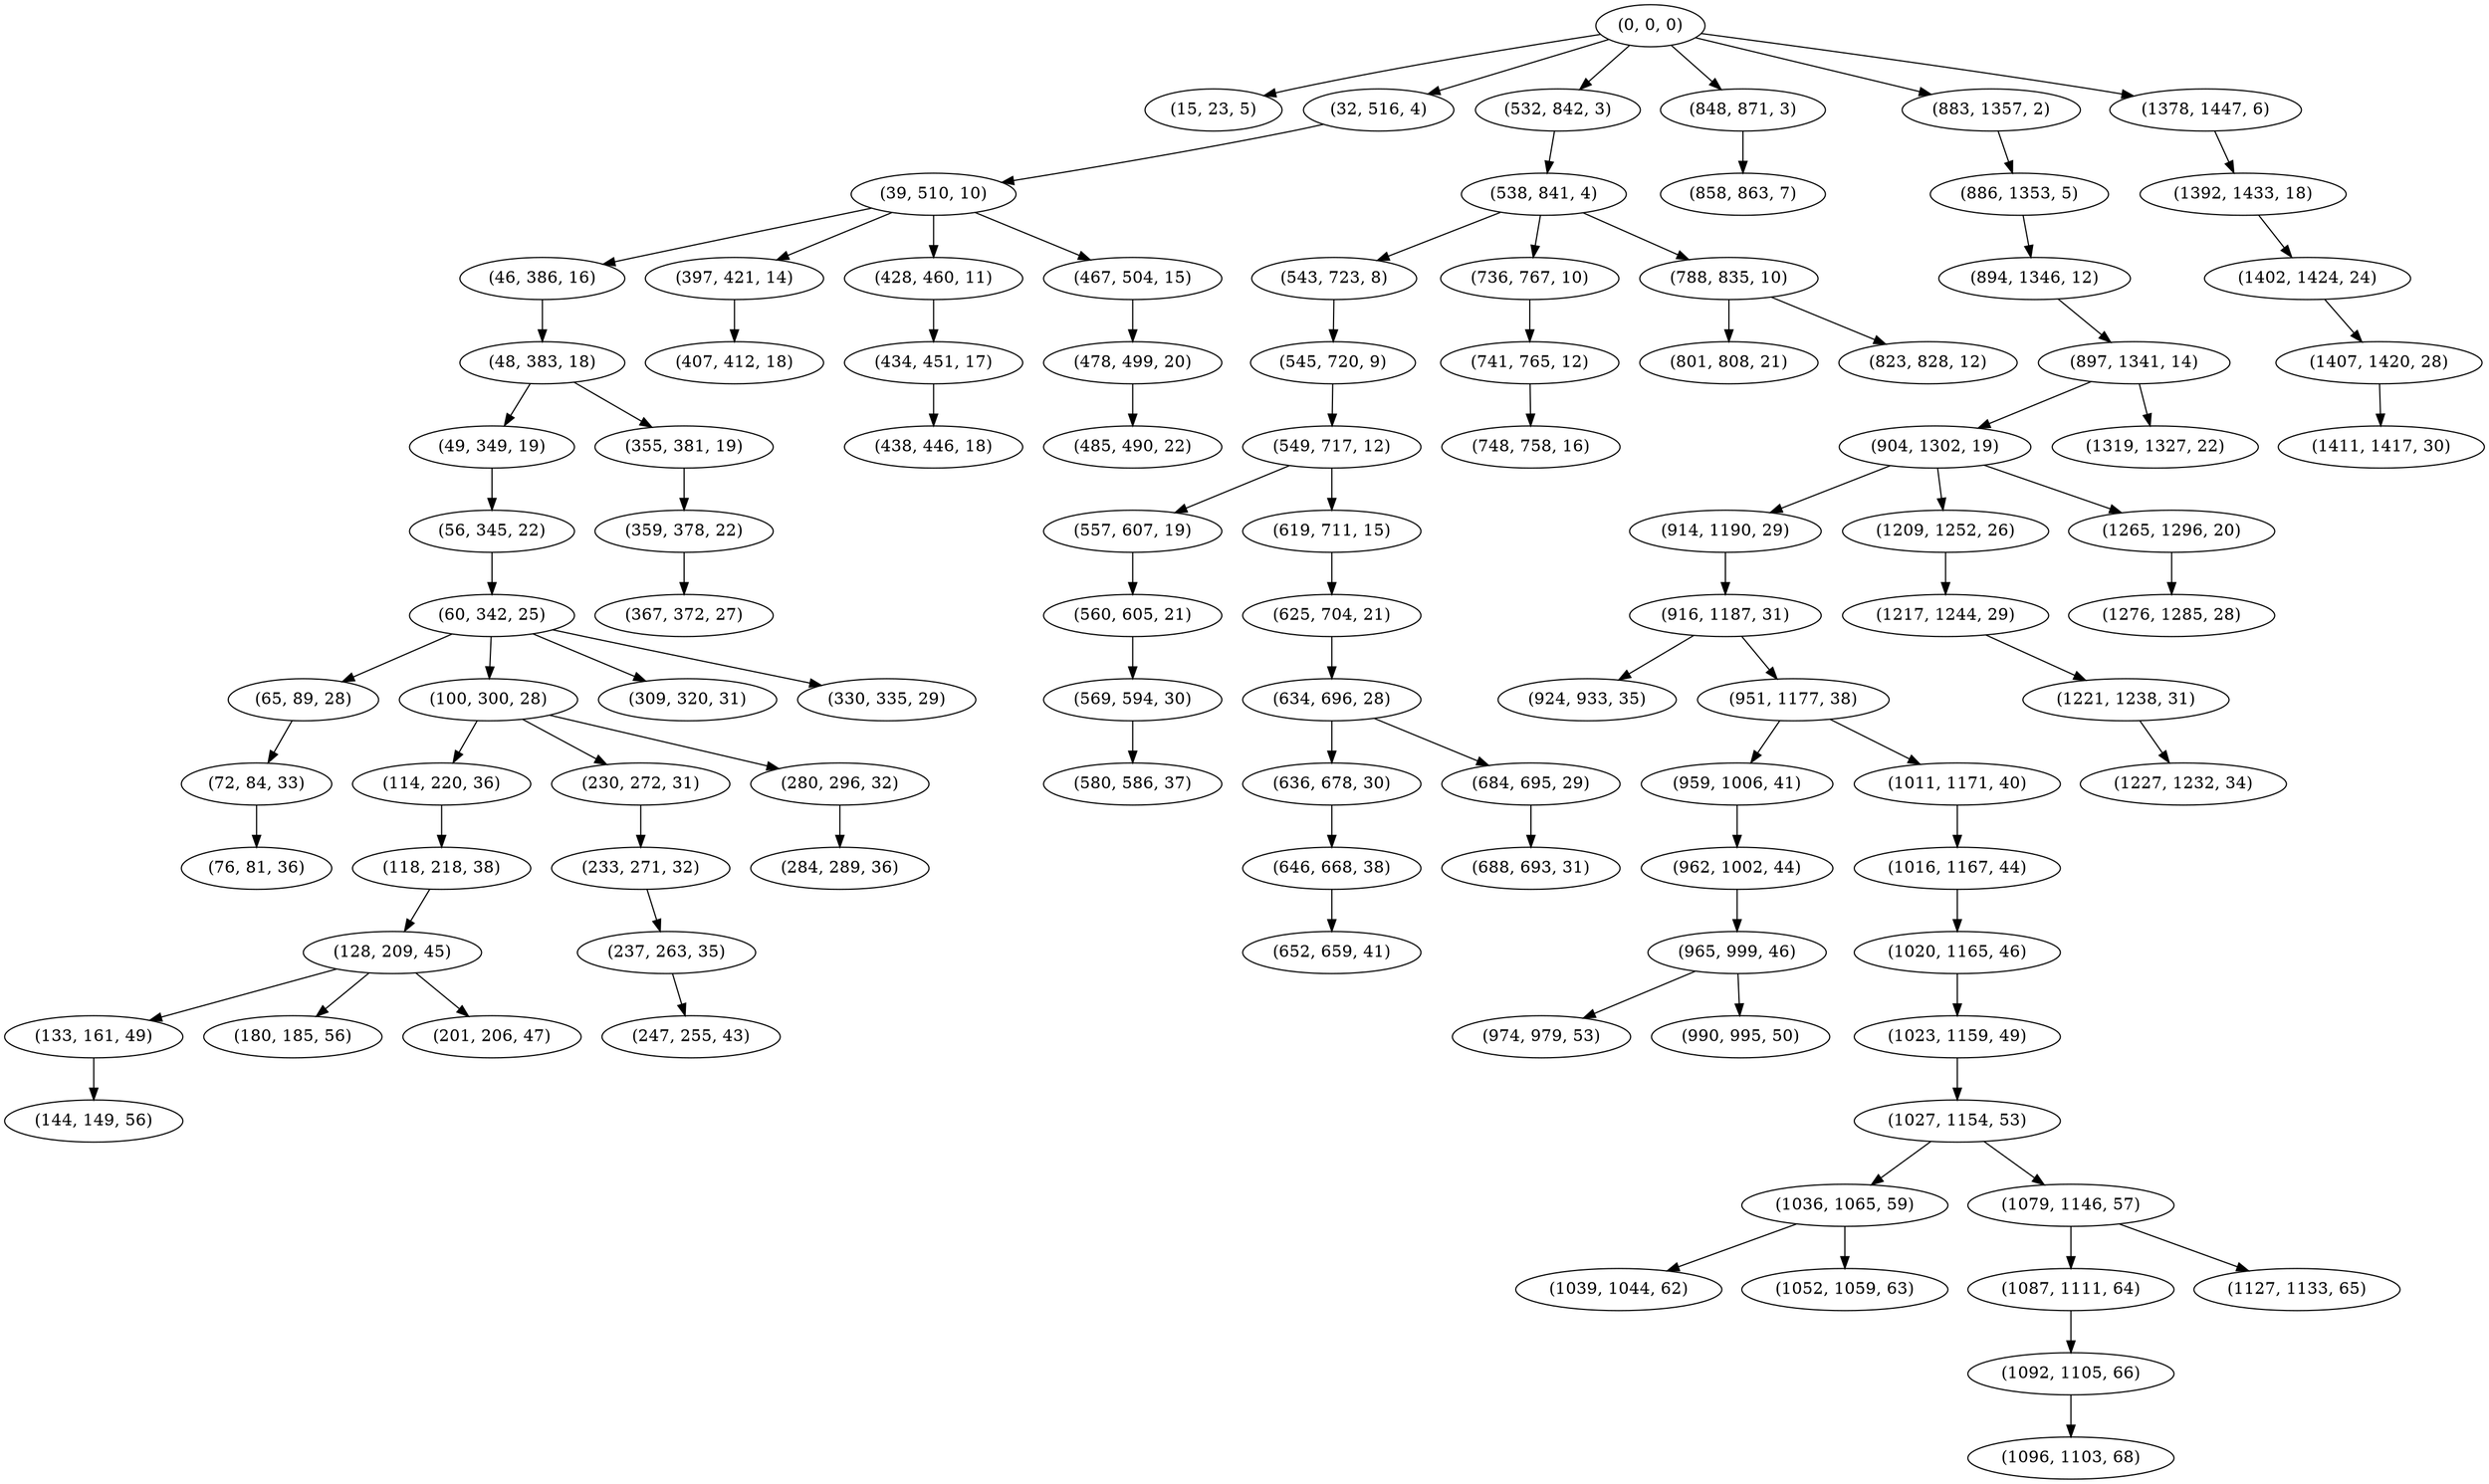 digraph tree {
    "(0, 0, 0)";
    "(15, 23, 5)";
    "(32, 516, 4)";
    "(39, 510, 10)";
    "(46, 386, 16)";
    "(48, 383, 18)";
    "(49, 349, 19)";
    "(56, 345, 22)";
    "(60, 342, 25)";
    "(65, 89, 28)";
    "(72, 84, 33)";
    "(76, 81, 36)";
    "(100, 300, 28)";
    "(114, 220, 36)";
    "(118, 218, 38)";
    "(128, 209, 45)";
    "(133, 161, 49)";
    "(144, 149, 56)";
    "(180, 185, 56)";
    "(201, 206, 47)";
    "(230, 272, 31)";
    "(233, 271, 32)";
    "(237, 263, 35)";
    "(247, 255, 43)";
    "(280, 296, 32)";
    "(284, 289, 36)";
    "(309, 320, 31)";
    "(330, 335, 29)";
    "(355, 381, 19)";
    "(359, 378, 22)";
    "(367, 372, 27)";
    "(397, 421, 14)";
    "(407, 412, 18)";
    "(428, 460, 11)";
    "(434, 451, 17)";
    "(438, 446, 18)";
    "(467, 504, 15)";
    "(478, 499, 20)";
    "(485, 490, 22)";
    "(532, 842, 3)";
    "(538, 841, 4)";
    "(543, 723, 8)";
    "(545, 720, 9)";
    "(549, 717, 12)";
    "(557, 607, 19)";
    "(560, 605, 21)";
    "(569, 594, 30)";
    "(580, 586, 37)";
    "(619, 711, 15)";
    "(625, 704, 21)";
    "(634, 696, 28)";
    "(636, 678, 30)";
    "(646, 668, 38)";
    "(652, 659, 41)";
    "(684, 695, 29)";
    "(688, 693, 31)";
    "(736, 767, 10)";
    "(741, 765, 12)";
    "(748, 758, 16)";
    "(788, 835, 10)";
    "(801, 808, 21)";
    "(823, 828, 12)";
    "(848, 871, 3)";
    "(858, 863, 7)";
    "(883, 1357, 2)";
    "(886, 1353, 5)";
    "(894, 1346, 12)";
    "(897, 1341, 14)";
    "(904, 1302, 19)";
    "(914, 1190, 29)";
    "(916, 1187, 31)";
    "(924, 933, 35)";
    "(951, 1177, 38)";
    "(959, 1006, 41)";
    "(962, 1002, 44)";
    "(965, 999, 46)";
    "(974, 979, 53)";
    "(990, 995, 50)";
    "(1011, 1171, 40)";
    "(1016, 1167, 44)";
    "(1020, 1165, 46)";
    "(1023, 1159, 49)";
    "(1027, 1154, 53)";
    "(1036, 1065, 59)";
    "(1039, 1044, 62)";
    "(1052, 1059, 63)";
    "(1079, 1146, 57)";
    "(1087, 1111, 64)";
    "(1092, 1105, 66)";
    "(1096, 1103, 68)";
    "(1127, 1133, 65)";
    "(1209, 1252, 26)";
    "(1217, 1244, 29)";
    "(1221, 1238, 31)";
    "(1227, 1232, 34)";
    "(1265, 1296, 20)";
    "(1276, 1285, 28)";
    "(1319, 1327, 22)";
    "(1378, 1447, 6)";
    "(1392, 1433, 18)";
    "(1402, 1424, 24)";
    "(1407, 1420, 28)";
    "(1411, 1417, 30)";
    "(0, 0, 0)" -> "(15, 23, 5)";
    "(0, 0, 0)" -> "(32, 516, 4)";
    "(0, 0, 0)" -> "(532, 842, 3)";
    "(0, 0, 0)" -> "(848, 871, 3)";
    "(0, 0, 0)" -> "(883, 1357, 2)";
    "(0, 0, 0)" -> "(1378, 1447, 6)";
    "(32, 516, 4)" -> "(39, 510, 10)";
    "(39, 510, 10)" -> "(46, 386, 16)";
    "(39, 510, 10)" -> "(397, 421, 14)";
    "(39, 510, 10)" -> "(428, 460, 11)";
    "(39, 510, 10)" -> "(467, 504, 15)";
    "(46, 386, 16)" -> "(48, 383, 18)";
    "(48, 383, 18)" -> "(49, 349, 19)";
    "(48, 383, 18)" -> "(355, 381, 19)";
    "(49, 349, 19)" -> "(56, 345, 22)";
    "(56, 345, 22)" -> "(60, 342, 25)";
    "(60, 342, 25)" -> "(65, 89, 28)";
    "(60, 342, 25)" -> "(100, 300, 28)";
    "(60, 342, 25)" -> "(309, 320, 31)";
    "(60, 342, 25)" -> "(330, 335, 29)";
    "(65, 89, 28)" -> "(72, 84, 33)";
    "(72, 84, 33)" -> "(76, 81, 36)";
    "(100, 300, 28)" -> "(114, 220, 36)";
    "(100, 300, 28)" -> "(230, 272, 31)";
    "(100, 300, 28)" -> "(280, 296, 32)";
    "(114, 220, 36)" -> "(118, 218, 38)";
    "(118, 218, 38)" -> "(128, 209, 45)";
    "(128, 209, 45)" -> "(133, 161, 49)";
    "(128, 209, 45)" -> "(180, 185, 56)";
    "(128, 209, 45)" -> "(201, 206, 47)";
    "(133, 161, 49)" -> "(144, 149, 56)";
    "(230, 272, 31)" -> "(233, 271, 32)";
    "(233, 271, 32)" -> "(237, 263, 35)";
    "(237, 263, 35)" -> "(247, 255, 43)";
    "(280, 296, 32)" -> "(284, 289, 36)";
    "(355, 381, 19)" -> "(359, 378, 22)";
    "(359, 378, 22)" -> "(367, 372, 27)";
    "(397, 421, 14)" -> "(407, 412, 18)";
    "(428, 460, 11)" -> "(434, 451, 17)";
    "(434, 451, 17)" -> "(438, 446, 18)";
    "(467, 504, 15)" -> "(478, 499, 20)";
    "(478, 499, 20)" -> "(485, 490, 22)";
    "(532, 842, 3)" -> "(538, 841, 4)";
    "(538, 841, 4)" -> "(543, 723, 8)";
    "(538, 841, 4)" -> "(736, 767, 10)";
    "(538, 841, 4)" -> "(788, 835, 10)";
    "(543, 723, 8)" -> "(545, 720, 9)";
    "(545, 720, 9)" -> "(549, 717, 12)";
    "(549, 717, 12)" -> "(557, 607, 19)";
    "(549, 717, 12)" -> "(619, 711, 15)";
    "(557, 607, 19)" -> "(560, 605, 21)";
    "(560, 605, 21)" -> "(569, 594, 30)";
    "(569, 594, 30)" -> "(580, 586, 37)";
    "(619, 711, 15)" -> "(625, 704, 21)";
    "(625, 704, 21)" -> "(634, 696, 28)";
    "(634, 696, 28)" -> "(636, 678, 30)";
    "(634, 696, 28)" -> "(684, 695, 29)";
    "(636, 678, 30)" -> "(646, 668, 38)";
    "(646, 668, 38)" -> "(652, 659, 41)";
    "(684, 695, 29)" -> "(688, 693, 31)";
    "(736, 767, 10)" -> "(741, 765, 12)";
    "(741, 765, 12)" -> "(748, 758, 16)";
    "(788, 835, 10)" -> "(801, 808, 21)";
    "(788, 835, 10)" -> "(823, 828, 12)";
    "(848, 871, 3)" -> "(858, 863, 7)";
    "(883, 1357, 2)" -> "(886, 1353, 5)";
    "(886, 1353, 5)" -> "(894, 1346, 12)";
    "(894, 1346, 12)" -> "(897, 1341, 14)";
    "(897, 1341, 14)" -> "(904, 1302, 19)";
    "(897, 1341, 14)" -> "(1319, 1327, 22)";
    "(904, 1302, 19)" -> "(914, 1190, 29)";
    "(904, 1302, 19)" -> "(1209, 1252, 26)";
    "(904, 1302, 19)" -> "(1265, 1296, 20)";
    "(914, 1190, 29)" -> "(916, 1187, 31)";
    "(916, 1187, 31)" -> "(924, 933, 35)";
    "(916, 1187, 31)" -> "(951, 1177, 38)";
    "(951, 1177, 38)" -> "(959, 1006, 41)";
    "(951, 1177, 38)" -> "(1011, 1171, 40)";
    "(959, 1006, 41)" -> "(962, 1002, 44)";
    "(962, 1002, 44)" -> "(965, 999, 46)";
    "(965, 999, 46)" -> "(974, 979, 53)";
    "(965, 999, 46)" -> "(990, 995, 50)";
    "(1011, 1171, 40)" -> "(1016, 1167, 44)";
    "(1016, 1167, 44)" -> "(1020, 1165, 46)";
    "(1020, 1165, 46)" -> "(1023, 1159, 49)";
    "(1023, 1159, 49)" -> "(1027, 1154, 53)";
    "(1027, 1154, 53)" -> "(1036, 1065, 59)";
    "(1027, 1154, 53)" -> "(1079, 1146, 57)";
    "(1036, 1065, 59)" -> "(1039, 1044, 62)";
    "(1036, 1065, 59)" -> "(1052, 1059, 63)";
    "(1079, 1146, 57)" -> "(1087, 1111, 64)";
    "(1079, 1146, 57)" -> "(1127, 1133, 65)";
    "(1087, 1111, 64)" -> "(1092, 1105, 66)";
    "(1092, 1105, 66)" -> "(1096, 1103, 68)";
    "(1209, 1252, 26)" -> "(1217, 1244, 29)";
    "(1217, 1244, 29)" -> "(1221, 1238, 31)";
    "(1221, 1238, 31)" -> "(1227, 1232, 34)";
    "(1265, 1296, 20)" -> "(1276, 1285, 28)";
    "(1378, 1447, 6)" -> "(1392, 1433, 18)";
    "(1392, 1433, 18)" -> "(1402, 1424, 24)";
    "(1402, 1424, 24)" -> "(1407, 1420, 28)";
    "(1407, 1420, 28)" -> "(1411, 1417, 30)";
}
